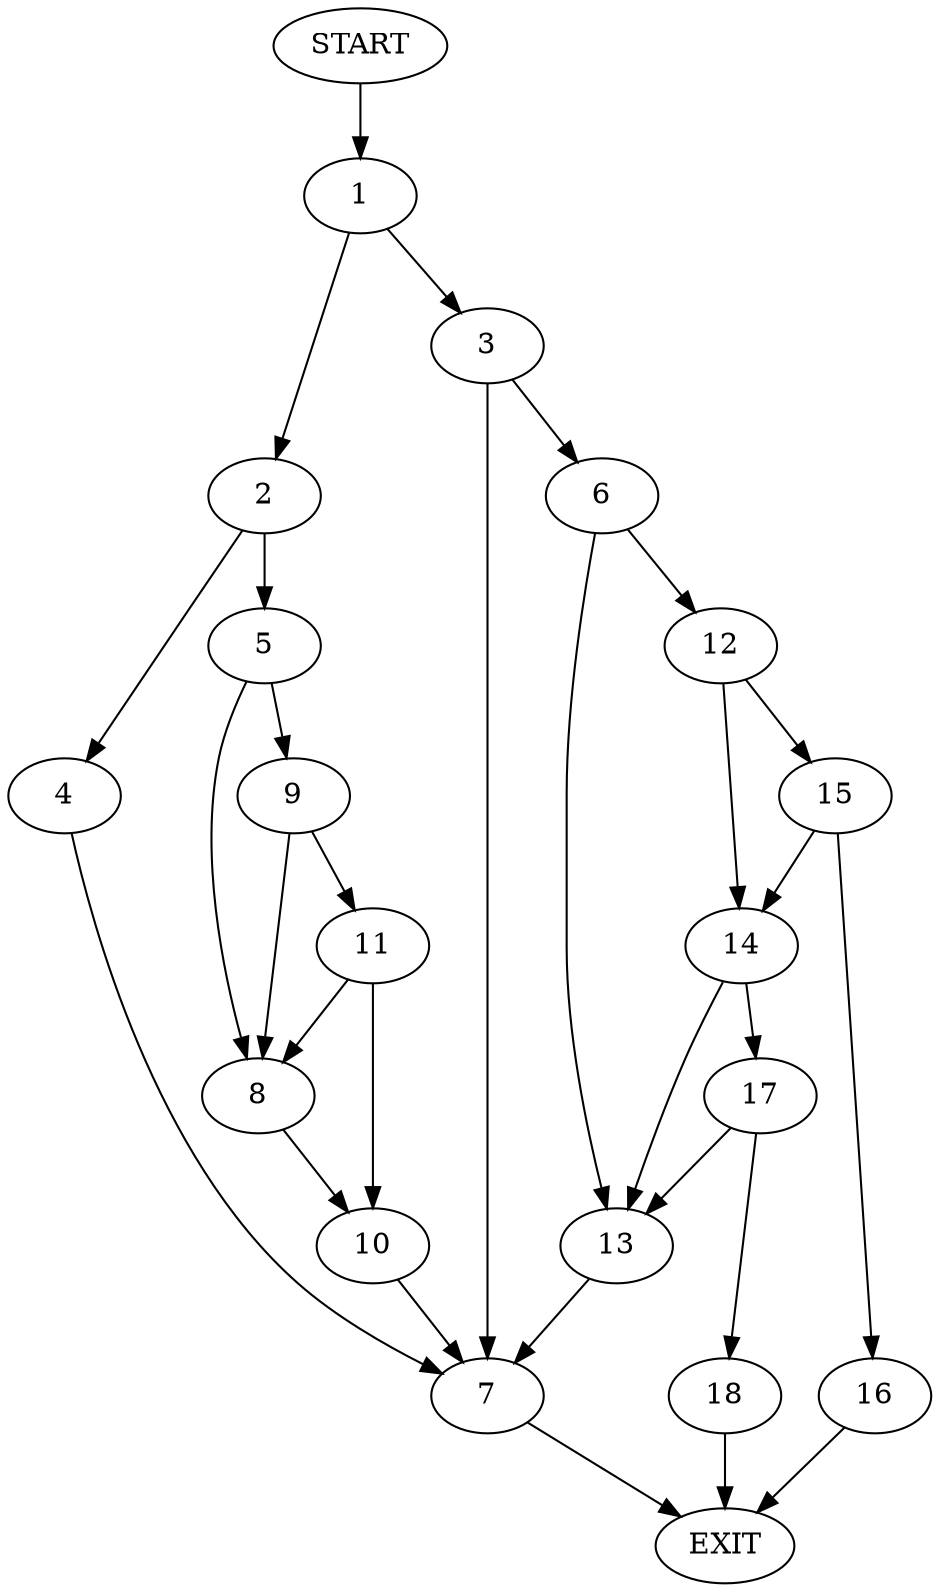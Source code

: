 digraph {
0 [label="START"]
19 [label="EXIT"]
0 -> 1
1 -> 2
1 -> 3
2 -> 4
2 -> 5
3 -> 6
3 -> 7
4 -> 7
5 -> 8
5 -> 9
8 -> 10
9 -> 11
9 -> 8
11 -> 10
11 -> 8
10 -> 7
7 -> 19
6 -> 12
6 -> 13
12 -> 14
12 -> 15
13 -> 7
15 -> 14
15 -> 16
14 -> 17
14 -> 13
16 -> 19
17 -> 18
17 -> 13
18 -> 19
}
